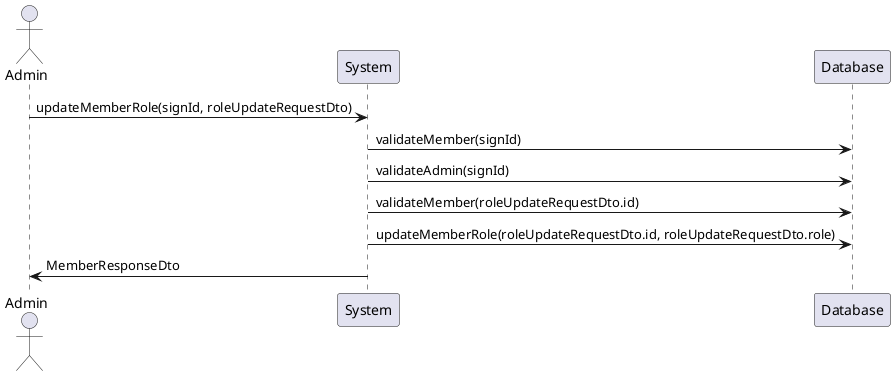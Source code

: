 @startuml
actor Admin
participant System
participant DBMS as "Database"

Admin -> System: updateMemberRole(signId, roleUpdateRequestDto)
System -> DBMS: validateMember(signId)
System -> DBMS: validateAdmin(signId)
System -> DBMS: validateMember(roleUpdateRequestDto.id)
System -> DBMS: updateMemberRole(roleUpdateRequestDto.id, roleUpdateRequestDto.role)
System -> Admin: MemberResponseDto
@enduml

